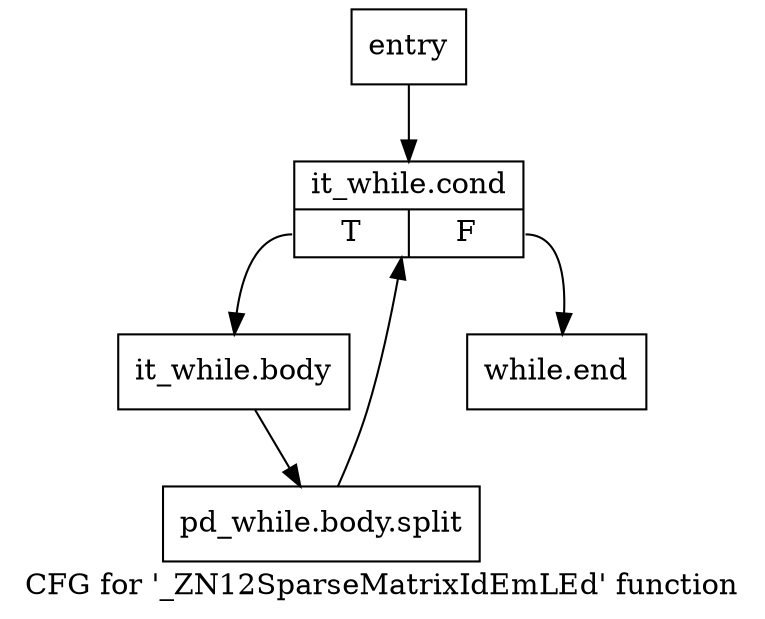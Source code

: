 digraph "CFG for '_ZN12SparseMatrixIdEmLEd' function" {
	label="CFG for '_ZN12SparseMatrixIdEmLEd' function";

	Node0x2d62c40 [shape=record,label="{entry}"];
	Node0x2d62c40 -> Node0x2d62c90;
	Node0x2d62c90 [shape=record,label="{it_while.cond|{<s0>T|<s1>F}}"];
	Node0x2d62c90:s0 -> Node0x2d62ce0;
	Node0x2d62c90:s1 -> Node0x2d62d30;
	Node0x2d62ce0 [shape=record,label="{it_while.body}"];
	Node0x2d62ce0 -> Node0x81463f0;
	Node0x81463f0 [shape=record,label="{pd_while.body.split}"];
	Node0x81463f0 -> Node0x2d62c90;
	Node0x2d62d30 [shape=record,label="{while.end}"];
}

